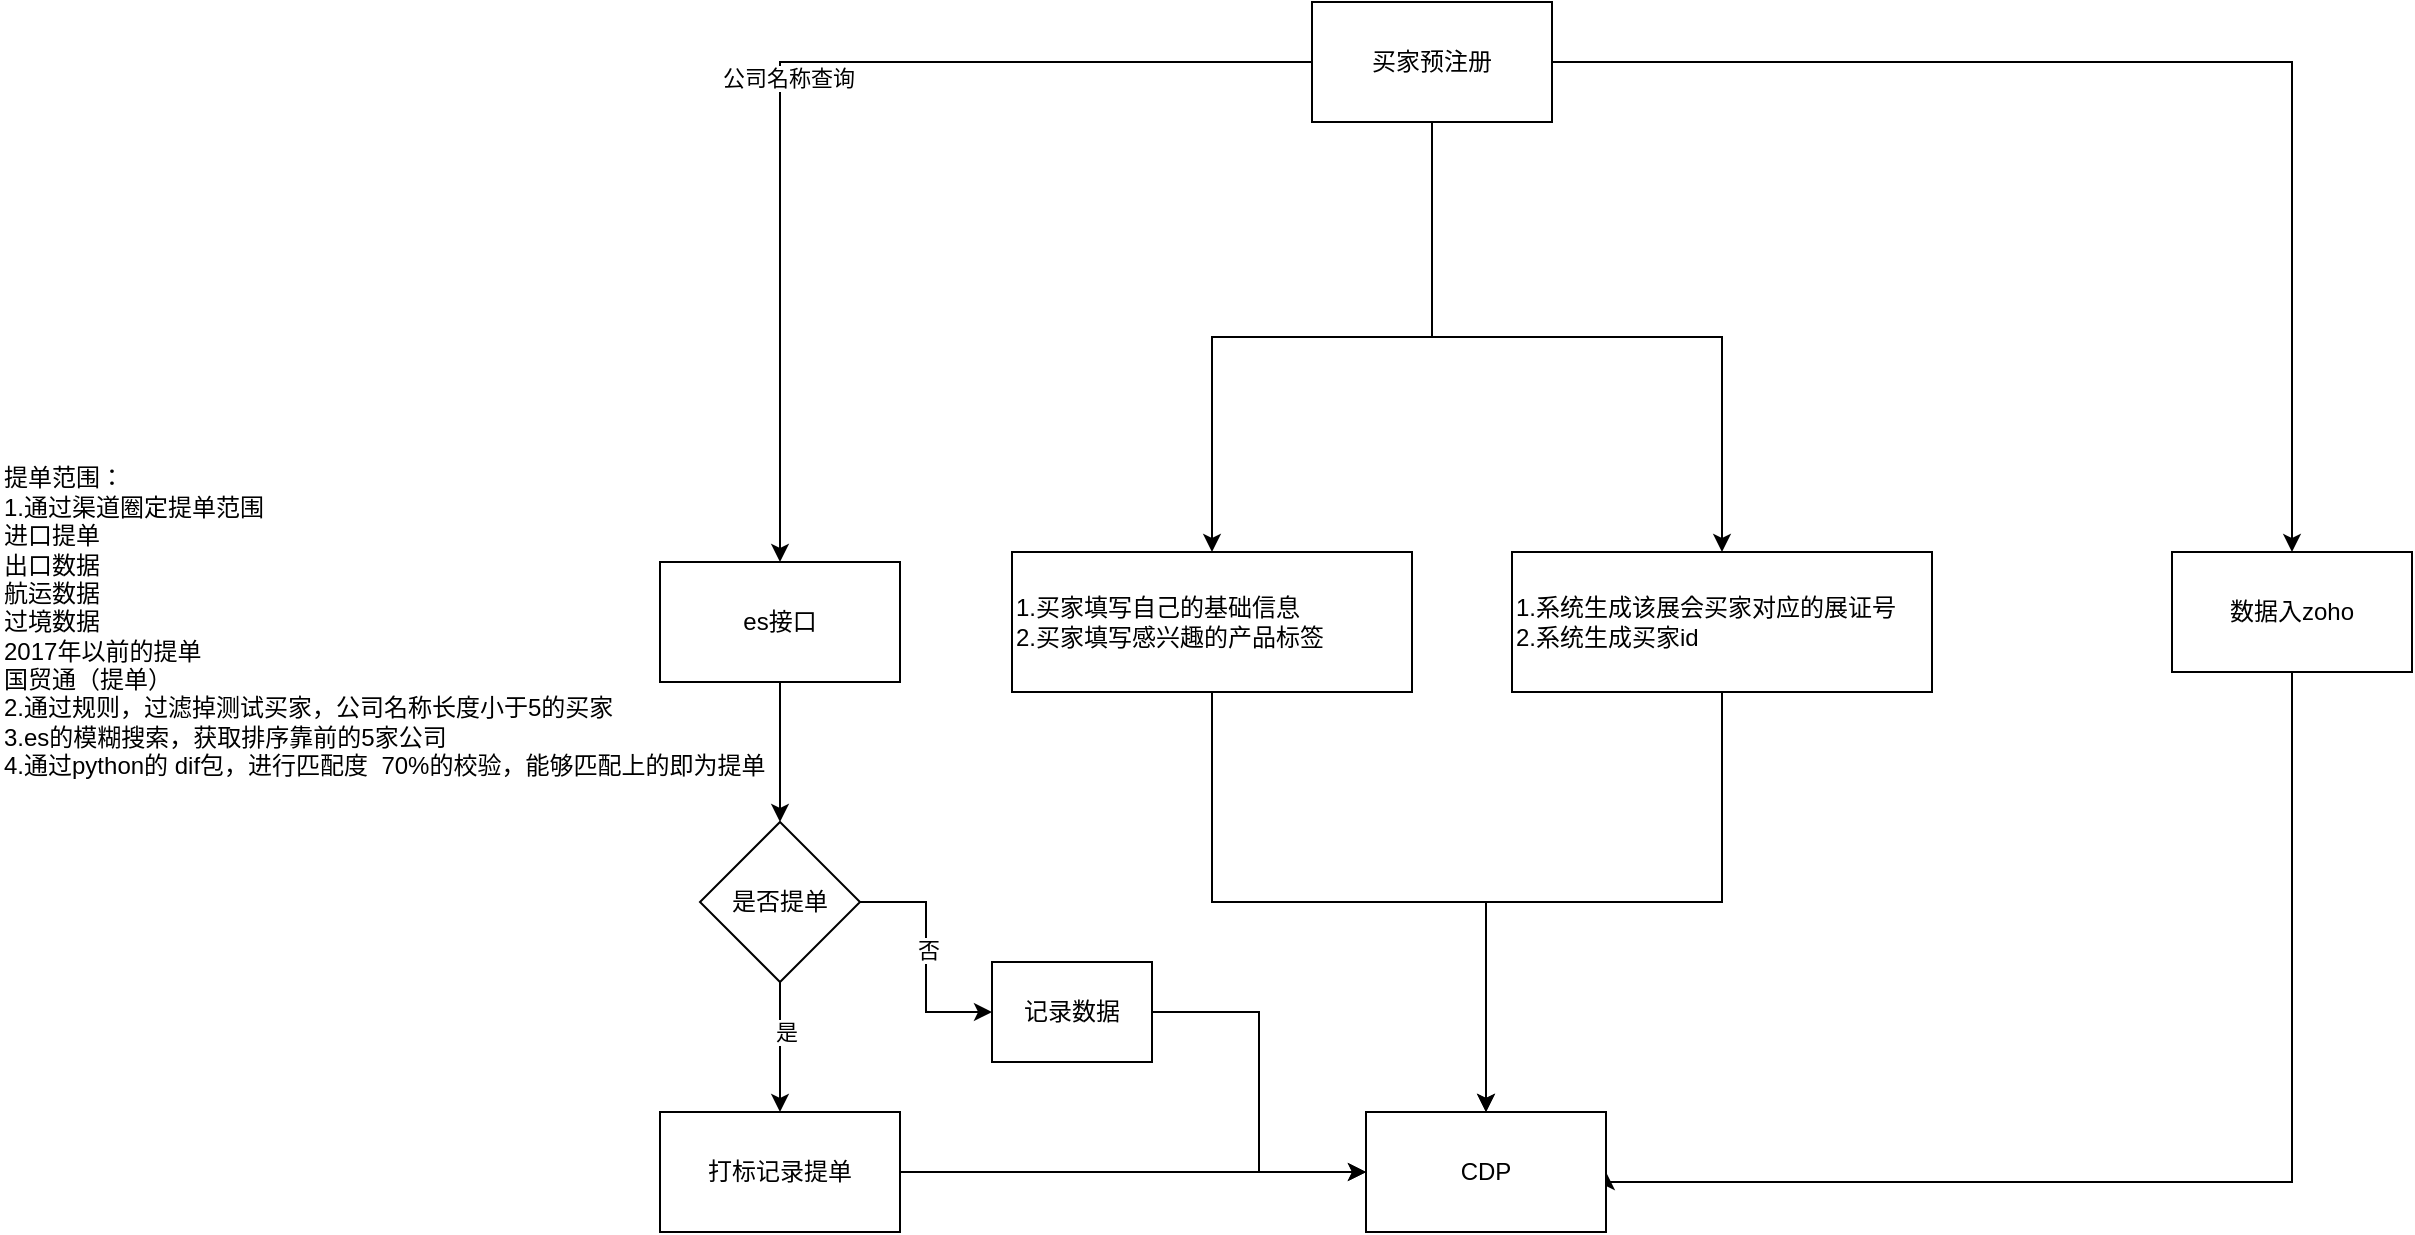 <mxfile version="21.8.2" type="github">
  <diagram name="第 1 页" id="B0u0qP6Ox10hgRosd-uH">
    <mxGraphModel dx="1434" dy="790" grid="1" gridSize="10" guides="1" tooltips="1" connect="1" arrows="1" fold="1" page="1" pageScale="1" pageWidth="827" pageHeight="1169" math="0" shadow="0">
      <root>
        <mxCell id="0" />
        <mxCell id="1" parent="0" />
        <mxCell id="Ub4OFuhFQUp2Yog0MxQl-6" value="" style="edgeStyle=orthogonalEdgeStyle;rounded=0;orthogonalLoop=1;jettySize=auto;html=1;" edge="1" parent="1" source="Ub4OFuhFQUp2Yog0MxQl-1" target="Ub4OFuhFQUp2Yog0MxQl-5">
          <mxGeometry relative="1" as="geometry" />
        </mxCell>
        <mxCell id="Ub4OFuhFQUp2Yog0MxQl-12" value="" style="edgeStyle=orthogonalEdgeStyle;rounded=0;orthogonalLoop=1;jettySize=auto;html=1;" edge="1" parent="1" source="Ub4OFuhFQUp2Yog0MxQl-1" target="Ub4OFuhFQUp2Yog0MxQl-11">
          <mxGeometry relative="1" as="geometry" />
        </mxCell>
        <mxCell id="Ub4OFuhFQUp2Yog0MxQl-20" value="公司名称查询" style="edgeLabel;html=1;align=center;verticalAlign=middle;resizable=0;points=[];" vertex="1" connectable="0" parent="Ub4OFuhFQUp2Yog0MxQl-12">
          <mxGeometry x="0.062" y="4" relative="1" as="geometry">
            <mxPoint as="offset" />
          </mxGeometry>
        </mxCell>
        <mxCell id="Ub4OFuhFQUp2Yog0MxQl-16" value="" style="edgeStyle=orthogonalEdgeStyle;rounded=0;orthogonalLoop=1;jettySize=auto;html=1;" edge="1" parent="1" source="Ub4OFuhFQUp2Yog0MxQl-1" target="Ub4OFuhFQUp2Yog0MxQl-15">
          <mxGeometry relative="1" as="geometry" />
        </mxCell>
        <mxCell id="Ub4OFuhFQUp2Yog0MxQl-19" style="edgeStyle=orthogonalEdgeStyle;rounded=0;orthogonalLoop=1;jettySize=auto;html=1;entryX=0.5;entryY=0;entryDx=0;entryDy=0;" edge="1" parent="1" source="Ub4OFuhFQUp2Yog0MxQl-1" target="Ub4OFuhFQUp2Yog0MxQl-18">
          <mxGeometry relative="1" as="geometry" />
        </mxCell>
        <mxCell id="Ub4OFuhFQUp2Yog0MxQl-1" value="买家预注册" style="rounded=0;whiteSpace=wrap;html=1;" vertex="1" parent="1">
          <mxGeometry x="680" width="120" height="60" as="geometry" />
        </mxCell>
        <mxCell id="Ub4OFuhFQUp2Yog0MxQl-29" style="edgeStyle=orthogonalEdgeStyle;rounded=0;orthogonalLoop=1;jettySize=auto;html=1;entryX=1;entryY=0.5;entryDx=0;entryDy=0;" edge="1" parent="1" source="Ub4OFuhFQUp2Yog0MxQl-5" target="Ub4OFuhFQUp2Yog0MxQl-24">
          <mxGeometry relative="1" as="geometry">
            <Array as="points">
              <mxPoint x="1170" y="590" />
              <mxPoint x="827" y="590" />
            </Array>
          </mxGeometry>
        </mxCell>
        <mxCell id="Ub4OFuhFQUp2Yog0MxQl-5" value="数据入zoho" style="whiteSpace=wrap;html=1;rounded=0;" vertex="1" parent="1">
          <mxGeometry x="1110" y="275" width="120" height="60" as="geometry" />
        </mxCell>
        <mxCell id="Ub4OFuhFQUp2Yog0MxQl-22" value="" style="edgeStyle=orthogonalEdgeStyle;rounded=0;orthogonalLoop=1;jettySize=auto;html=1;" edge="1" parent="1" source="Ub4OFuhFQUp2Yog0MxQl-7" target="Ub4OFuhFQUp2Yog0MxQl-21">
          <mxGeometry relative="1" as="geometry" />
        </mxCell>
        <mxCell id="Ub4OFuhFQUp2Yog0MxQl-23" value="是" style="edgeLabel;html=1;align=center;verticalAlign=middle;resizable=0;points=[];" vertex="1" connectable="0" parent="Ub4OFuhFQUp2Yog0MxQl-22">
          <mxGeometry x="-0.244" y="3" relative="1" as="geometry">
            <mxPoint as="offset" />
          </mxGeometry>
        </mxCell>
        <mxCell id="Ub4OFuhFQUp2Yog0MxQl-32" value="" style="edgeStyle=orthogonalEdgeStyle;rounded=0;orthogonalLoop=1;jettySize=auto;html=1;" edge="1" parent="1" source="Ub4OFuhFQUp2Yog0MxQl-7" target="Ub4OFuhFQUp2Yog0MxQl-31">
          <mxGeometry relative="1" as="geometry" />
        </mxCell>
        <mxCell id="Ub4OFuhFQUp2Yog0MxQl-33" value="否" style="edgeLabel;html=1;align=center;verticalAlign=middle;resizable=0;points=[];" vertex="1" connectable="0" parent="Ub4OFuhFQUp2Yog0MxQl-32">
          <mxGeometry x="-0.067" y="1" relative="1" as="geometry">
            <mxPoint as="offset" />
          </mxGeometry>
        </mxCell>
        <mxCell id="Ub4OFuhFQUp2Yog0MxQl-7" value="是否提单" style="rhombus;whiteSpace=wrap;html=1;rounded=0;" vertex="1" parent="1">
          <mxGeometry x="374" y="410" width="80" height="80" as="geometry" />
        </mxCell>
        <mxCell id="Ub4OFuhFQUp2Yog0MxQl-9" value="提单范围：&lt;br&gt;1.通过渠道圈定提单范围&lt;br&gt;&lt;div&gt;进口提单&lt;/div&gt;&lt;div&gt;出口数据&lt;/div&gt;&lt;div&gt;航运数据&lt;/div&gt;&lt;div&gt;过境数据&lt;/div&gt;&lt;div&gt;2017年以前的提单&lt;/div&gt;&lt;div&gt;国贸通（提单）&lt;/div&gt;&lt;div&gt;2.通过规则，过滤掉测试买家，公司名称长度小于5的买家&lt;br&gt;&lt;/div&gt;&lt;div&gt;3.es的模糊搜索，获取排序靠前的5家公司&lt;/div&gt;&lt;div&gt;4.通过python的 dif包，进行匹配度&amp;nbsp; 70%的校验，能够匹配上的即为提单&lt;/div&gt;" style="text;html=1;strokeColor=none;fillColor=none;align=left;verticalAlign=middle;whiteSpace=wrap;rounded=0;" vertex="1" parent="1">
          <mxGeometry x="24" y="180" width="430" height="260" as="geometry" />
        </mxCell>
        <mxCell id="Ub4OFuhFQUp2Yog0MxQl-13" style="edgeStyle=orthogonalEdgeStyle;rounded=0;orthogonalLoop=1;jettySize=auto;html=1;entryX=0.5;entryY=0;entryDx=0;entryDy=0;" edge="1" parent="1" source="Ub4OFuhFQUp2Yog0MxQl-11" target="Ub4OFuhFQUp2Yog0MxQl-7">
          <mxGeometry relative="1" as="geometry" />
        </mxCell>
        <mxCell id="Ub4OFuhFQUp2Yog0MxQl-11" value="es接口" style="whiteSpace=wrap;html=1;rounded=0;" vertex="1" parent="1">
          <mxGeometry x="354" y="280" width="120" height="60" as="geometry" />
        </mxCell>
        <mxCell id="Ub4OFuhFQUp2Yog0MxQl-26" style="edgeStyle=orthogonalEdgeStyle;rounded=0;orthogonalLoop=1;jettySize=auto;html=1;entryX=0.5;entryY=0;entryDx=0;entryDy=0;" edge="1" parent="1" source="Ub4OFuhFQUp2Yog0MxQl-15" target="Ub4OFuhFQUp2Yog0MxQl-24">
          <mxGeometry relative="1" as="geometry" />
        </mxCell>
        <mxCell id="Ub4OFuhFQUp2Yog0MxQl-15" value="1.买家填写自己的基础信息&lt;br&gt;2.买家填写感兴趣的产品标签" style="whiteSpace=wrap;html=1;rounded=0;align=left;" vertex="1" parent="1">
          <mxGeometry x="530" y="275" width="200" height="70" as="geometry" />
        </mxCell>
        <mxCell id="Ub4OFuhFQUp2Yog0MxQl-28" style="edgeStyle=orthogonalEdgeStyle;rounded=0;orthogonalLoop=1;jettySize=auto;html=1;entryX=0.5;entryY=0;entryDx=0;entryDy=0;" edge="1" parent="1" source="Ub4OFuhFQUp2Yog0MxQl-18" target="Ub4OFuhFQUp2Yog0MxQl-24">
          <mxGeometry relative="1" as="geometry" />
        </mxCell>
        <mxCell id="Ub4OFuhFQUp2Yog0MxQl-18" value="1.系统生成该展会买家对应的展证号&lt;br&gt;2.系统生成买家id" style="rounded=0;whiteSpace=wrap;html=1;align=left;" vertex="1" parent="1">
          <mxGeometry x="780" y="275" width="210" height="70" as="geometry" />
        </mxCell>
        <mxCell id="Ub4OFuhFQUp2Yog0MxQl-30" style="edgeStyle=orthogonalEdgeStyle;rounded=0;orthogonalLoop=1;jettySize=auto;html=1;entryX=0;entryY=0.5;entryDx=0;entryDy=0;" edge="1" parent="1" source="Ub4OFuhFQUp2Yog0MxQl-21" target="Ub4OFuhFQUp2Yog0MxQl-24">
          <mxGeometry relative="1" as="geometry" />
        </mxCell>
        <mxCell id="Ub4OFuhFQUp2Yog0MxQl-21" value="打标记录提单" style="whiteSpace=wrap;html=1;rounded=0;" vertex="1" parent="1">
          <mxGeometry x="354" y="555" width="120" height="60" as="geometry" />
        </mxCell>
        <mxCell id="Ub4OFuhFQUp2Yog0MxQl-24" value="CDP" style="rounded=0;whiteSpace=wrap;html=1;" vertex="1" parent="1">
          <mxGeometry x="707" y="555" width="120" height="60" as="geometry" />
        </mxCell>
        <mxCell id="Ub4OFuhFQUp2Yog0MxQl-34" style="edgeStyle=orthogonalEdgeStyle;rounded=0;orthogonalLoop=1;jettySize=auto;html=1;entryX=0;entryY=0.5;entryDx=0;entryDy=0;" edge="1" parent="1" source="Ub4OFuhFQUp2Yog0MxQl-31" target="Ub4OFuhFQUp2Yog0MxQl-24">
          <mxGeometry relative="1" as="geometry" />
        </mxCell>
        <mxCell id="Ub4OFuhFQUp2Yog0MxQl-31" value="记录数据" style="whiteSpace=wrap;html=1;rounded=0;" vertex="1" parent="1">
          <mxGeometry x="520" y="480" width="80" height="50" as="geometry" />
        </mxCell>
      </root>
    </mxGraphModel>
  </diagram>
</mxfile>
